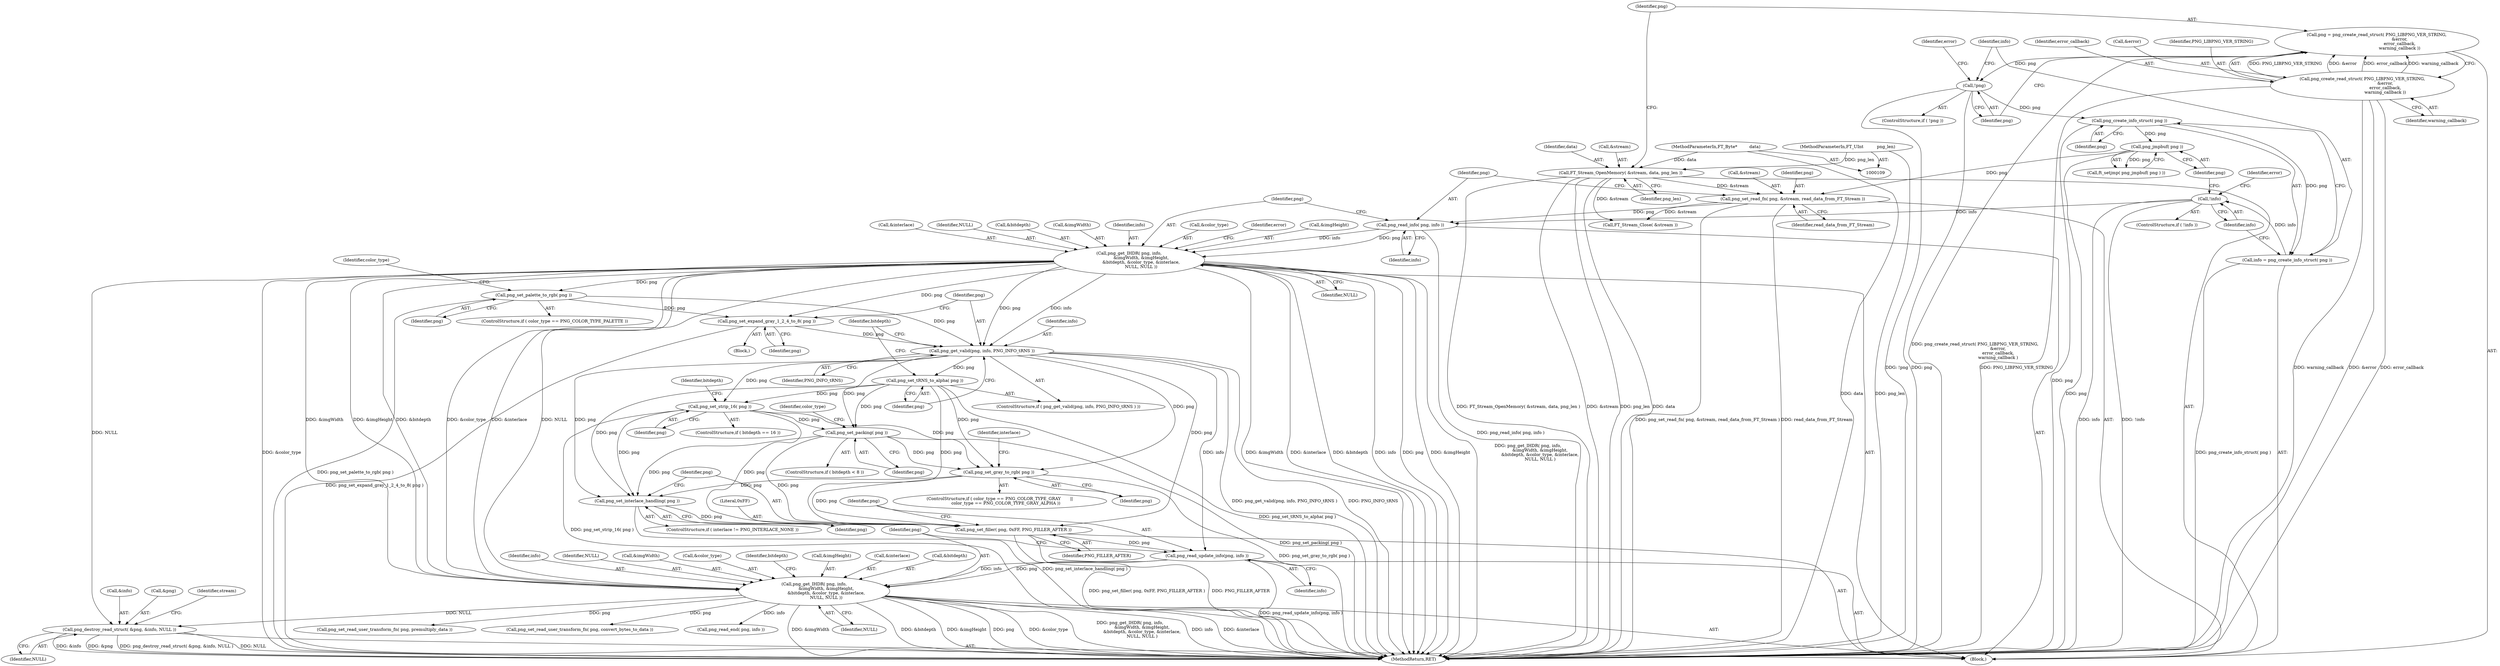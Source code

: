 digraph "0_savannah_b3500af717010137046ec4076d1e1c0641e33727_6@API" {
"1000530" [label="(Call,png_destroy_read_struct( &png, &info, NULL ))"];
"1000255" [label="(Call,png_get_IHDR( png, info,\n                  &imgWidth, &imgHeight,\n                  &bitdepth, &color_type, &interlace,\n                  NULL, NULL ))"];
"1000252" [label="(Call,png_read_info( png, info ))"];
"1000247" [label="(Call,png_set_read_fn( png, &stream, read_data_from_FT_Stream ))"];
"1000239" [label="(Call,png_jmpbuf( png ))"];
"1000221" [label="(Call,png_create_info_struct( png ))"];
"1000211" [label="(Call,!png)"];
"1000202" [label="(Call,png = png_create_read_struct( PNG_LIBPNG_VER_STRING,\n                                  &error,\n                                  error_callback,\n                                  warning_callback ))"];
"1000204" [label="(Call,png_create_read_struct( PNG_LIBPNG_VER_STRING,\n                                  &error,\n                                  error_callback,\n                                  warning_callback ))"];
"1000197" [label="(Call,FT_Stream_OpenMemory( &stream, data, png_len ))"];
"1000116" [label="(MethodParameterIn,FT_Byte*         data)"];
"1000117" [label="(MethodParameterIn,FT_UInt          png_len)"];
"1000224" [label="(Call,!info)"];
"1000219" [label="(Call,info = png_create_info_struct( png ))"];
"1000433" [label="(Call,png_get_IHDR( png, info,\n                  &imgWidth, &imgHeight,\n                  &bitdepth, &color_type, &interlace,\n                  NULL, NULL ))"];
"1000430" [label="(Call,png_read_update_info(png, info ))"];
"1000426" [label="(Call,png_set_filler( png, 0xFF, PNG_FILLER_AFTER ))"];
"1000396" [label="(Call,png_set_tRNS_to_alpha( png ))"];
"1000392" [label="(Call,png_get_valid(png, info, PNG_INFO_tRNS ))"];
"1000382" [label="(Call,png_set_palette_to_rgb( png ))"];
"1000389" [label="(Call,png_set_expand_gray_1_2_4_to_8( png ))"];
"1000408" [label="(Call,png_set_packing( png ))"];
"1000402" [label="(Call,png_set_strip_16( png ))"];
"1000424" [label="(Call,png_set_interlace_handling( png ))"];
"1000418" [label="(Call,png_set_gray_to_rgb( png ))"];
"1000202" [label="(Call,png = png_create_read_struct( PNG_LIBPNG_VER_STRING,\n                                  &error,\n                                  error_callback,\n                                  warning_callback ))"];
"1000208" [label="(Identifier,error_callback)"];
"1000212" [label="(Identifier,png)"];
"1000427" [label="(Identifier,png)"];
"1000210" [label="(ControlStructure,if ( !png ))"];
"1000402" [label="(Call,png_set_strip_16( png ))"];
"1000197" [label="(Call,FT_Stream_OpenMemory( &stream, data, png_len ))"];
"1000419" [label="(Identifier,png)"];
"1000404" [label="(ControlStructure,if ( bitdepth < 8 ))"];
"1000257" [label="(Identifier,info)"];
"1000222" [label="(Identifier,png)"];
"1000447" [label="(Identifier,NULL)"];
"1000477" [label="(Call,png_set_read_user_transform_fn( png, convert_bytes_to_data ))"];
"1000260" [label="(Call,&imgHeight)"];
"1000446" [label="(Identifier,NULL)"];
"1000211" [label="(Call,!png)"];
"1000253" [label="(Identifier,png)"];
"1000249" [label="(Call,&stream)"];
"1000382" [label="(Call,png_set_palette_to_rgb( png ))"];
"1000117" [label="(MethodParameterIn,FT_UInt          png_len)"];
"1000432" [label="(Identifier,info)"];
"1000422" [label="(Identifier,interlace)"];
"1000533" [label="(Call,&info)"];
"1000436" [label="(Call,&imgWidth)"];
"1000434" [label="(Identifier,png)"];
"1000396" [label="(Call,png_set_tRNS_to_alpha( png ))"];
"1000251" [label="(Identifier,read_data_from_FT_Stream)"];
"1000238" [label="(Call,ft_setjmp( png_jmpbuf( png ) ))"];
"1000408" [label="(Call,png_set_packing( png ))"];
"1000442" [label="(Call,&color_type)"];
"1000451" [label="(Identifier,bitdepth)"];
"1000438" [label="(Call,&imgHeight)"];
"1000269" [label="(Identifier,NULL)"];
"1000392" [label="(Call,png_get_valid(png, info, PNG_INFO_tRNS ))"];
"1000393" [label="(Identifier,png)"];
"1000119" [label="(Block,)"];
"1000530" [label="(Call,png_destroy_read_struct( &png, &info, NULL ))"];
"1000424" [label="(Call,png_set_interlace_handling( png ))"];
"1000266" [label="(Call,&interlace)"];
"1000400" [label="(Identifier,bitdepth)"];
"1000388" [label="(Block,)"];
"1000248" [label="(Identifier,png)"];
"1000433" [label="(Call,png_get_IHDR( png, info,\n                  &imgWidth, &imgHeight,\n                  &bitdepth, &color_type, &interlace,\n                  NULL, NULL ))"];
"1000383" [label="(Identifier,png)"];
"1000413" [label="(Identifier,color_type)"];
"1000429" [label="(Identifier,PNG_FILLER_AFTER)"];
"1000268" [label="(Identifier,NULL)"];
"1000221" [label="(Call,png_create_info_struct( png ))"];
"1000420" [label="(ControlStructure,if ( interlace != PNG_INTERLACE_NONE ))"];
"1000426" [label="(Call,png_set_filler( png, 0xFF, PNG_FILLER_AFTER ))"];
"1000262" [label="(Call,&bitdepth)"];
"1000201" [label="(Identifier,png_len)"];
"1000205" [label="(Identifier,PNG_LIBPNG_VER_STRING)"];
"1000531" [label="(Call,&png)"];
"1000406" [label="(Identifier,bitdepth)"];
"1000258" [label="(Call,&imgWidth)"];
"1000526" [label="(Call,png_read_end( png, info ))"];
"1000220" [label="(Identifier,info)"];
"1000223" [label="(ControlStructure,if ( !info ))"];
"1000398" [label="(ControlStructure,if ( bitdepth == 16 ))"];
"1000418" [label="(Call,png_set_gray_to_rgb( png ))"];
"1000252" [label="(Call,png_read_info( png, info ))"];
"1000116" [label="(MethodParameterIn,FT_Byte*         data)"];
"1000225" [label="(Identifier,info)"];
"1000239" [label="(Call,png_jmpbuf( png ))"];
"1000215" [label="(Identifier,error)"];
"1000256" [label="(Identifier,png)"];
"1000425" [label="(Identifier,png)"];
"1000219" [label="(Call,info = png_create_info_struct( png ))"];
"1000203" [label="(Identifier,png)"];
"1000536" [label="(Call,FT_Stream_Close( &stream ))"];
"1000444" [label="(Call,&interlace)"];
"1000264" [label="(Call,&color_type)"];
"1000390" [label="(Identifier,png)"];
"1000378" [label="(ControlStructure,if ( color_type == PNG_COLOR_TYPE_PALETTE ))"];
"1000440" [label="(Call,&bitdepth)"];
"1000535" [label="(Identifier,NULL)"];
"1000200" [label="(Identifier,data)"];
"1000206" [label="(Call,&error)"];
"1000410" [label="(ControlStructure,if ( color_type == PNG_COLOR_TYPE_GRAY       ||\n         color_type == PNG_COLOR_TYPE_GRAY_ALPHA ))"];
"1000209" [label="(Identifier,warning_callback)"];
"1000395" [label="(Identifier,PNG_INFO_tRNS)"];
"1000394" [label="(Identifier,info)"];
"1000435" [label="(Identifier,info)"];
"1000403" [label="(Identifier,png)"];
"1000224" [label="(Call,!info)"];
"1000247" [label="(Call,png_set_read_fn( png, &stream, read_data_from_FT_Stream ))"];
"1000391" [label="(ControlStructure,if ( png_get_valid(png, info, PNG_INFO_tRNS ) ))"];
"1000255" [label="(Call,png_get_IHDR( png, info,\n                  &imgWidth, &imgHeight,\n                  &bitdepth, &color_type, &interlace,\n                  NULL, NULL ))"];
"1000542" [label="(MethodReturn,RET)"];
"1000228" [label="(Identifier,error)"];
"1000254" [label="(Identifier,info)"];
"1000198" [label="(Call,&stream)"];
"1000204" [label="(Call,png_create_read_struct( PNG_LIBPNG_VER_STRING,\n                                  &error,\n                                  error_callback,\n                                  warning_callback ))"];
"1000272" [label="(Identifier,error)"];
"1000431" [label="(Identifier,png)"];
"1000409" [label="(Identifier,png)"];
"1000240" [label="(Identifier,png)"];
"1000389" [label="(Call,png_set_expand_gray_1_2_4_to_8( png ))"];
"1000472" [label="(Call,png_set_read_user_transform_fn( png, premultiply_data ))"];
"1000397" [label="(Identifier,png)"];
"1000538" [label="(Identifier,stream)"];
"1000428" [label="(Literal,0xFF)"];
"1000430" [label="(Call,png_read_update_info(png, info ))"];
"1000386" [label="(Identifier,color_type)"];
"1000530" -> "1000119"  [label="AST: "];
"1000530" -> "1000535"  [label="CFG: "];
"1000531" -> "1000530"  [label="AST: "];
"1000533" -> "1000530"  [label="AST: "];
"1000535" -> "1000530"  [label="AST: "];
"1000538" -> "1000530"  [label="CFG: "];
"1000530" -> "1000542"  [label="DDG: &info"];
"1000530" -> "1000542"  [label="DDG: &png"];
"1000530" -> "1000542"  [label="DDG: png_destroy_read_struct( &png, &info, NULL )"];
"1000530" -> "1000542"  [label="DDG: NULL"];
"1000255" -> "1000530"  [label="DDG: NULL"];
"1000433" -> "1000530"  [label="DDG: NULL"];
"1000255" -> "1000119"  [label="AST: "];
"1000255" -> "1000269"  [label="CFG: "];
"1000256" -> "1000255"  [label="AST: "];
"1000257" -> "1000255"  [label="AST: "];
"1000258" -> "1000255"  [label="AST: "];
"1000260" -> "1000255"  [label="AST: "];
"1000262" -> "1000255"  [label="AST: "];
"1000264" -> "1000255"  [label="AST: "];
"1000266" -> "1000255"  [label="AST: "];
"1000268" -> "1000255"  [label="AST: "];
"1000269" -> "1000255"  [label="AST: "];
"1000272" -> "1000255"  [label="CFG: "];
"1000255" -> "1000542"  [label="DDG: &imgHeight"];
"1000255" -> "1000542"  [label="DDG: png_get_IHDR( png, info,\n                  &imgWidth, &imgHeight,\n                  &bitdepth, &color_type, &interlace,\n                  NULL, NULL )"];
"1000255" -> "1000542"  [label="DDG: &color_type"];
"1000255" -> "1000542"  [label="DDG: &imgWidth"];
"1000255" -> "1000542"  [label="DDG: &interlace"];
"1000255" -> "1000542"  [label="DDG: &bitdepth"];
"1000255" -> "1000542"  [label="DDG: info"];
"1000255" -> "1000542"  [label="DDG: png"];
"1000252" -> "1000255"  [label="DDG: png"];
"1000252" -> "1000255"  [label="DDG: info"];
"1000255" -> "1000382"  [label="DDG: png"];
"1000255" -> "1000389"  [label="DDG: png"];
"1000255" -> "1000392"  [label="DDG: png"];
"1000255" -> "1000392"  [label="DDG: info"];
"1000255" -> "1000433"  [label="DDG: &imgWidth"];
"1000255" -> "1000433"  [label="DDG: &imgHeight"];
"1000255" -> "1000433"  [label="DDG: &bitdepth"];
"1000255" -> "1000433"  [label="DDG: &color_type"];
"1000255" -> "1000433"  [label="DDG: &interlace"];
"1000255" -> "1000433"  [label="DDG: NULL"];
"1000252" -> "1000119"  [label="AST: "];
"1000252" -> "1000254"  [label="CFG: "];
"1000253" -> "1000252"  [label="AST: "];
"1000254" -> "1000252"  [label="AST: "];
"1000256" -> "1000252"  [label="CFG: "];
"1000252" -> "1000542"  [label="DDG: png_read_info( png, info )"];
"1000247" -> "1000252"  [label="DDG: png"];
"1000224" -> "1000252"  [label="DDG: info"];
"1000247" -> "1000119"  [label="AST: "];
"1000247" -> "1000251"  [label="CFG: "];
"1000248" -> "1000247"  [label="AST: "];
"1000249" -> "1000247"  [label="AST: "];
"1000251" -> "1000247"  [label="AST: "];
"1000253" -> "1000247"  [label="CFG: "];
"1000247" -> "1000542"  [label="DDG: read_data_from_FT_Stream"];
"1000247" -> "1000542"  [label="DDG: png_set_read_fn( png, &stream, read_data_from_FT_Stream )"];
"1000239" -> "1000247"  [label="DDG: png"];
"1000197" -> "1000247"  [label="DDG: &stream"];
"1000247" -> "1000536"  [label="DDG: &stream"];
"1000239" -> "1000238"  [label="AST: "];
"1000239" -> "1000240"  [label="CFG: "];
"1000240" -> "1000239"  [label="AST: "];
"1000238" -> "1000239"  [label="CFG: "];
"1000239" -> "1000542"  [label="DDG: png"];
"1000239" -> "1000238"  [label="DDG: png"];
"1000221" -> "1000239"  [label="DDG: png"];
"1000221" -> "1000219"  [label="AST: "];
"1000221" -> "1000222"  [label="CFG: "];
"1000222" -> "1000221"  [label="AST: "];
"1000219" -> "1000221"  [label="CFG: "];
"1000221" -> "1000542"  [label="DDG: png"];
"1000221" -> "1000219"  [label="DDG: png"];
"1000211" -> "1000221"  [label="DDG: png"];
"1000211" -> "1000210"  [label="AST: "];
"1000211" -> "1000212"  [label="CFG: "];
"1000212" -> "1000211"  [label="AST: "];
"1000215" -> "1000211"  [label="CFG: "];
"1000220" -> "1000211"  [label="CFG: "];
"1000211" -> "1000542"  [label="DDG: png"];
"1000211" -> "1000542"  [label="DDG: !png"];
"1000202" -> "1000211"  [label="DDG: png"];
"1000202" -> "1000119"  [label="AST: "];
"1000202" -> "1000204"  [label="CFG: "];
"1000203" -> "1000202"  [label="AST: "];
"1000204" -> "1000202"  [label="AST: "];
"1000212" -> "1000202"  [label="CFG: "];
"1000202" -> "1000542"  [label="DDG: png_create_read_struct( PNG_LIBPNG_VER_STRING,\n                                  &error,\n                                  error_callback,\n                                  warning_callback )"];
"1000204" -> "1000202"  [label="DDG: PNG_LIBPNG_VER_STRING"];
"1000204" -> "1000202"  [label="DDG: &error"];
"1000204" -> "1000202"  [label="DDG: error_callback"];
"1000204" -> "1000202"  [label="DDG: warning_callback"];
"1000204" -> "1000209"  [label="CFG: "];
"1000205" -> "1000204"  [label="AST: "];
"1000206" -> "1000204"  [label="AST: "];
"1000208" -> "1000204"  [label="AST: "];
"1000209" -> "1000204"  [label="AST: "];
"1000204" -> "1000542"  [label="DDG: warning_callback"];
"1000204" -> "1000542"  [label="DDG: &error"];
"1000204" -> "1000542"  [label="DDG: error_callback"];
"1000204" -> "1000542"  [label="DDG: PNG_LIBPNG_VER_STRING"];
"1000197" -> "1000119"  [label="AST: "];
"1000197" -> "1000201"  [label="CFG: "];
"1000198" -> "1000197"  [label="AST: "];
"1000200" -> "1000197"  [label="AST: "];
"1000201" -> "1000197"  [label="AST: "];
"1000203" -> "1000197"  [label="CFG: "];
"1000197" -> "1000542"  [label="DDG: png_len"];
"1000197" -> "1000542"  [label="DDG: data"];
"1000197" -> "1000542"  [label="DDG: FT_Stream_OpenMemory( &stream, data, png_len )"];
"1000197" -> "1000542"  [label="DDG: &stream"];
"1000116" -> "1000197"  [label="DDG: data"];
"1000117" -> "1000197"  [label="DDG: png_len"];
"1000197" -> "1000536"  [label="DDG: &stream"];
"1000116" -> "1000109"  [label="AST: "];
"1000116" -> "1000542"  [label="DDG: data"];
"1000117" -> "1000109"  [label="AST: "];
"1000117" -> "1000542"  [label="DDG: png_len"];
"1000224" -> "1000223"  [label="AST: "];
"1000224" -> "1000225"  [label="CFG: "];
"1000225" -> "1000224"  [label="AST: "];
"1000228" -> "1000224"  [label="CFG: "];
"1000240" -> "1000224"  [label="CFG: "];
"1000224" -> "1000542"  [label="DDG: info"];
"1000224" -> "1000542"  [label="DDG: !info"];
"1000219" -> "1000224"  [label="DDG: info"];
"1000219" -> "1000119"  [label="AST: "];
"1000220" -> "1000219"  [label="AST: "];
"1000225" -> "1000219"  [label="CFG: "];
"1000219" -> "1000542"  [label="DDG: png_create_info_struct( png )"];
"1000433" -> "1000119"  [label="AST: "];
"1000433" -> "1000447"  [label="CFG: "];
"1000434" -> "1000433"  [label="AST: "];
"1000435" -> "1000433"  [label="AST: "];
"1000436" -> "1000433"  [label="AST: "];
"1000438" -> "1000433"  [label="AST: "];
"1000440" -> "1000433"  [label="AST: "];
"1000442" -> "1000433"  [label="AST: "];
"1000444" -> "1000433"  [label="AST: "];
"1000446" -> "1000433"  [label="AST: "];
"1000447" -> "1000433"  [label="AST: "];
"1000451" -> "1000433"  [label="CFG: "];
"1000433" -> "1000542"  [label="DDG: &color_type"];
"1000433" -> "1000542"  [label="DDG: &imgWidth"];
"1000433" -> "1000542"  [label="DDG: &bitdepth"];
"1000433" -> "1000542"  [label="DDG: &imgHeight"];
"1000433" -> "1000542"  [label="DDG: png"];
"1000433" -> "1000542"  [label="DDG: png_get_IHDR( png, info,\n                  &imgWidth, &imgHeight,\n                  &bitdepth, &color_type, &interlace,\n                  NULL, NULL )"];
"1000433" -> "1000542"  [label="DDG: info"];
"1000433" -> "1000542"  [label="DDG: &interlace"];
"1000430" -> "1000433"  [label="DDG: png"];
"1000430" -> "1000433"  [label="DDG: info"];
"1000433" -> "1000472"  [label="DDG: png"];
"1000433" -> "1000477"  [label="DDG: png"];
"1000433" -> "1000526"  [label="DDG: info"];
"1000430" -> "1000119"  [label="AST: "];
"1000430" -> "1000432"  [label="CFG: "];
"1000431" -> "1000430"  [label="AST: "];
"1000432" -> "1000430"  [label="AST: "];
"1000434" -> "1000430"  [label="CFG: "];
"1000430" -> "1000542"  [label="DDG: png_read_update_info(png, info )"];
"1000426" -> "1000430"  [label="DDG: png"];
"1000392" -> "1000430"  [label="DDG: info"];
"1000426" -> "1000119"  [label="AST: "];
"1000426" -> "1000429"  [label="CFG: "];
"1000427" -> "1000426"  [label="AST: "];
"1000428" -> "1000426"  [label="AST: "];
"1000429" -> "1000426"  [label="AST: "];
"1000431" -> "1000426"  [label="CFG: "];
"1000426" -> "1000542"  [label="DDG: png_set_filler( png, 0xFF, PNG_FILLER_AFTER )"];
"1000426" -> "1000542"  [label="DDG: PNG_FILLER_AFTER"];
"1000396" -> "1000426"  [label="DDG: png"];
"1000408" -> "1000426"  [label="DDG: png"];
"1000392" -> "1000426"  [label="DDG: png"];
"1000402" -> "1000426"  [label="DDG: png"];
"1000424" -> "1000426"  [label="DDG: png"];
"1000418" -> "1000426"  [label="DDG: png"];
"1000396" -> "1000391"  [label="AST: "];
"1000396" -> "1000397"  [label="CFG: "];
"1000397" -> "1000396"  [label="AST: "];
"1000400" -> "1000396"  [label="CFG: "];
"1000396" -> "1000542"  [label="DDG: png_set_tRNS_to_alpha( png )"];
"1000392" -> "1000396"  [label="DDG: png"];
"1000396" -> "1000402"  [label="DDG: png"];
"1000396" -> "1000408"  [label="DDG: png"];
"1000396" -> "1000418"  [label="DDG: png"];
"1000396" -> "1000424"  [label="DDG: png"];
"1000392" -> "1000391"  [label="AST: "];
"1000392" -> "1000395"  [label="CFG: "];
"1000393" -> "1000392"  [label="AST: "];
"1000394" -> "1000392"  [label="AST: "];
"1000395" -> "1000392"  [label="AST: "];
"1000397" -> "1000392"  [label="CFG: "];
"1000400" -> "1000392"  [label="CFG: "];
"1000392" -> "1000542"  [label="DDG: png_get_valid(png, info, PNG_INFO_tRNS )"];
"1000392" -> "1000542"  [label="DDG: PNG_INFO_tRNS"];
"1000382" -> "1000392"  [label="DDG: png"];
"1000389" -> "1000392"  [label="DDG: png"];
"1000392" -> "1000402"  [label="DDG: png"];
"1000392" -> "1000408"  [label="DDG: png"];
"1000392" -> "1000418"  [label="DDG: png"];
"1000392" -> "1000424"  [label="DDG: png"];
"1000382" -> "1000378"  [label="AST: "];
"1000382" -> "1000383"  [label="CFG: "];
"1000383" -> "1000382"  [label="AST: "];
"1000386" -> "1000382"  [label="CFG: "];
"1000382" -> "1000542"  [label="DDG: png_set_palette_to_rgb( png )"];
"1000382" -> "1000389"  [label="DDG: png"];
"1000389" -> "1000388"  [label="AST: "];
"1000389" -> "1000390"  [label="CFG: "];
"1000390" -> "1000389"  [label="AST: "];
"1000393" -> "1000389"  [label="CFG: "];
"1000389" -> "1000542"  [label="DDG: png_set_expand_gray_1_2_4_to_8( png )"];
"1000408" -> "1000404"  [label="AST: "];
"1000408" -> "1000409"  [label="CFG: "];
"1000409" -> "1000408"  [label="AST: "];
"1000413" -> "1000408"  [label="CFG: "];
"1000408" -> "1000542"  [label="DDG: png_set_packing( png )"];
"1000402" -> "1000408"  [label="DDG: png"];
"1000408" -> "1000418"  [label="DDG: png"];
"1000408" -> "1000424"  [label="DDG: png"];
"1000402" -> "1000398"  [label="AST: "];
"1000402" -> "1000403"  [label="CFG: "];
"1000403" -> "1000402"  [label="AST: "];
"1000406" -> "1000402"  [label="CFG: "];
"1000402" -> "1000542"  [label="DDG: png_set_strip_16( png )"];
"1000402" -> "1000418"  [label="DDG: png"];
"1000402" -> "1000424"  [label="DDG: png"];
"1000424" -> "1000420"  [label="AST: "];
"1000424" -> "1000425"  [label="CFG: "];
"1000425" -> "1000424"  [label="AST: "];
"1000427" -> "1000424"  [label="CFG: "];
"1000424" -> "1000542"  [label="DDG: png_set_interlace_handling( png )"];
"1000418" -> "1000424"  [label="DDG: png"];
"1000418" -> "1000410"  [label="AST: "];
"1000418" -> "1000419"  [label="CFG: "];
"1000419" -> "1000418"  [label="AST: "];
"1000422" -> "1000418"  [label="CFG: "];
"1000418" -> "1000542"  [label="DDG: png_set_gray_to_rgb( png )"];
}
